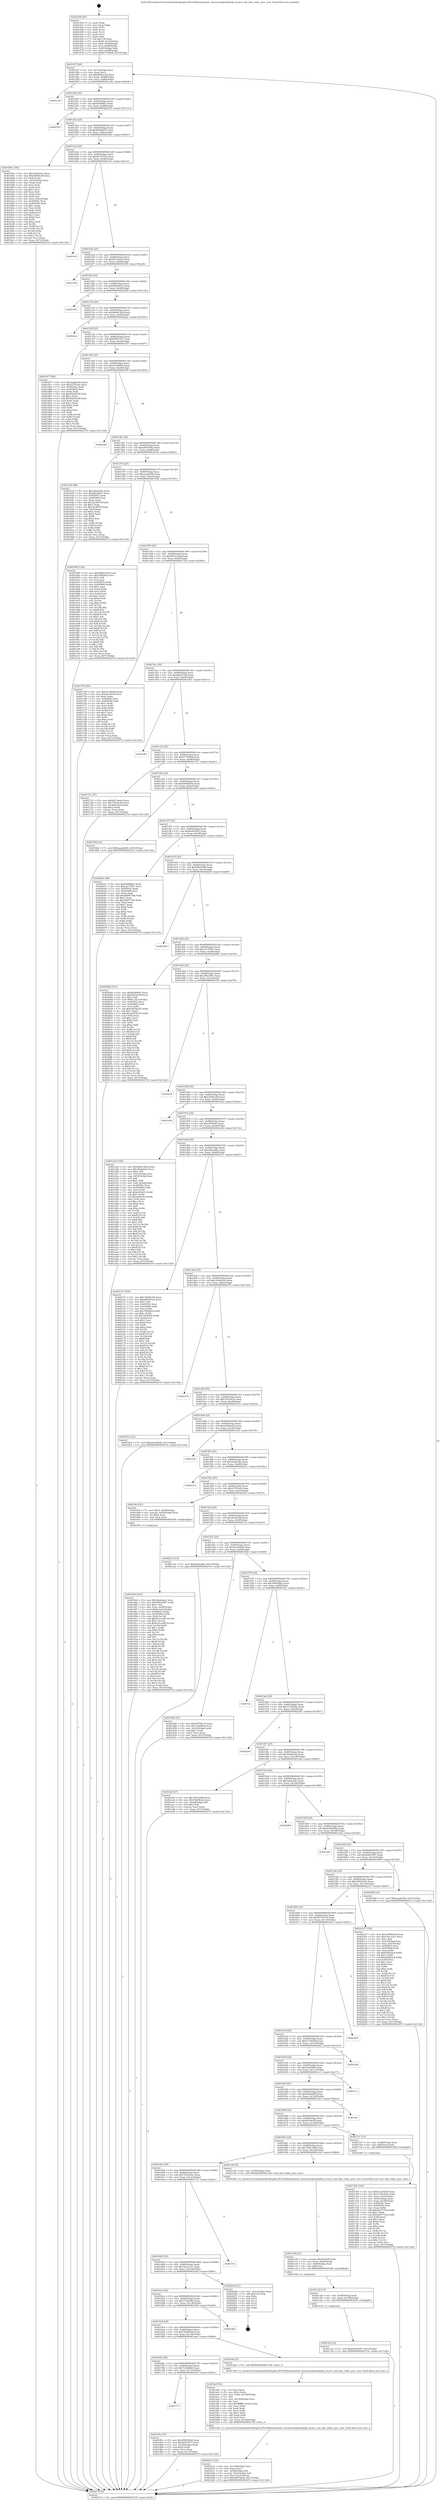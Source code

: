 digraph "0x401250" {
  label = "0x401250 (/mnt/c/Users/mathe/Desktop/tcc/POCII/binaries/extr_linuxsoundpcihdahda_local.h_snd_hda_codec_proc_new_Final-ollvm.out::main(0))"
  labelloc = "t"
  node[shape=record]

  Entry [label="",width=0.3,height=0.3,shape=circle,fillcolor=black,style=filled]
  "0x40127f" [label="{
     0x40127f [26]\l
     | [instrs]\l
     &nbsp;&nbsp;0x40127f \<+3\>: mov -0x7c(%rbp),%eax\l
     &nbsp;&nbsp;0x401282 \<+2\>: mov %eax,%ecx\l
     &nbsp;&nbsp;0x401284 \<+6\>: sub $0x8862ac24,%ecx\l
     &nbsp;&nbsp;0x40128a \<+3\>: mov %eax,-0x80(%rbp)\l
     &nbsp;&nbsp;0x40128d \<+6\>: mov %ecx,-0x84(%rbp)\l
     &nbsp;&nbsp;0x401293 \<+6\>: je 0000000000401c3b \<main+0x9eb\>\l
  }"]
  "0x401c3b" [label="{
     0x401c3b\l
  }", style=dashed]
  "0x401299" [label="{
     0x401299 [25]\l
     | [instrs]\l
     &nbsp;&nbsp;0x401299 \<+5\>: jmp 000000000040129e \<main+0x4e\>\l
     &nbsp;&nbsp;0x40129e \<+3\>: mov -0x80(%rbp),%eax\l
     &nbsp;&nbsp;0x4012a1 \<+5\>: sub $0x8c809fee,%eax\l
     &nbsp;&nbsp;0x4012a6 \<+6\>: mov %eax,-0x88(%rbp)\l
     &nbsp;&nbsp;0x4012ac \<+6\>: je 0000000000402363 \<main+0x1113\>\l
  }"]
  Exit [label="",width=0.3,height=0.3,shape=circle,fillcolor=black,style=filled,peripheries=2]
  "0x402363" [label="{
     0x402363\l
  }", style=dashed]
  "0x4012b2" [label="{
     0x4012b2 [25]\l
     | [instrs]\l
     &nbsp;&nbsp;0x4012b2 \<+5\>: jmp 00000000004012b7 \<main+0x67\>\l
     &nbsp;&nbsp;0x4012b7 \<+3\>: mov -0x80(%rbp),%eax\l
     &nbsp;&nbsp;0x4012ba \<+5\>: sub $0x8f2d2be7,%eax\l
     &nbsp;&nbsp;0x4012bf \<+6\>: mov %eax,-0x8c(%rbp)\l
     &nbsp;&nbsp;0x4012c5 \<+6\>: je 0000000000401b8c \<main+0x93c\>\l
  }"]
  "0x401c2f" [label="{
     0x401c2f [12]\l
     | [instrs]\l
     &nbsp;&nbsp;0x401c2f \<+7\>: movl $0xbe45ed55,-0x7c(%rbp)\l
     &nbsp;&nbsp;0x401c36 \<+5\>: jmp 000000000040237d \<main+0x112d\>\l
  }"]
  "0x401b8c" [label="{
     0x401b8c [104]\l
     | [instrs]\l
     &nbsp;&nbsp;0x401b8c \<+5\>: mov $0x3ab4cb4c,%eax\l
     &nbsp;&nbsp;0x401b91 \<+5\>: mov $0xbb9b5cb0,%ecx\l
     &nbsp;&nbsp;0x401b96 \<+2\>: xor %edx,%edx\l
     &nbsp;&nbsp;0x401b98 \<+3\>: mov -0x5c(%rbp),%esi\l
     &nbsp;&nbsp;0x401b9b \<+2\>: mov %edx,%edi\l
     &nbsp;&nbsp;0x401b9d \<+2\>: sub %esi,%edi\l
     &nbsp;&nbsp;0x401b9f \<+2\>: mov %edx,%esi\l
     &nbsp;&nbsp;0x401ba1 \<+3\>: sub $0x1,%esi\l
     &nbsp;&nbsp;0x401ba4 \<+2\>: add %esi,%edi\l
     &nbsp;&nbsp;0x401ba6 \<+2\>: mov %edx,%esi\l
     &nbsp;&nbsp;0x401ba8 \<+2\>: sub %edi,%esi\l
     &nbsp;&nbsp;0x401baa \<+3\>: mov %esi,-0x5c(%rbp)\l
     &nbsp;&nbsp;0x401bad \<+7\>: mov 0x40505c,%esi\l
     &nbsp;&nbsp;0x401bb4 \<+7\>: mov 0x405060,%edi\l
     &nbsp;&nbsp;0x401bbb \<+3\>: sub $0x1,%edx\l
     &nbsp;&nbsp;0x401bbe \<+3\>: mov %esi,%r8d\l
     &nbsp;&nbsp;0x401bc1 \<+3\>: add %edx,%r8d\l
     &nbsp;&nbsp;0x401bc4 \<+4\>: imul %r8d,%esi\l
     &nbsp;&nbsp;0x401bc8 \<+3\>: and $0x1,%esi\l
     &nbsp;&nbsp;0x401bcb \<+3\>: cmp $0x0,%esi\l
     &nbsp;&nbsp;0x401bce \<+4\>: sete %r9b\l
     &nbsp;&nbsp;0x401bd2 \<+3\>: cmp $0xa,%edi\l
     &nbsp;&nbsp;0x401bd5 \<+4\>: setl %r10b\l
     &nbsp;&nbsp;0x401bd9 \<+3\>: mov %r9b,%r11b\l
     &nbsp;&nbsp;0x401bdc \<+3\>: and %r10b,%r11b\l
     &nbsp;&nbsp;0x401bdf \<+3\>: xor %r10b,%r9b\l
     &nbsp;&nbsp;0x401be2 \<+3\>: or %r9b,%r11b\l
     &nbsp;&nbsp;0x401be5 \<+4\>: test $0x1,%r11b\l
     &nbsp;&nbsp;0x401be9 \<+3\>: cmovne %ecx,%eax\l
     &nbsp;&nbsp;0x401bec \<+3\>: mov %eax,-0x7c(%rbp)\l
     &nbsp;&nbsp;0x401bef \<+5\>: jmp 000000000040237d \<main+0x112d\>\l
  }"]
  "0x4012cb" [label="{
     0x4012cb [25]\l
     | [instrs]\l
     &nbsp;&nbsp;0x4012cb \<+5\>: jmp 00000000004012d0 \<main+0x80\>\l
     &nbsp;&nbsp;0x4012d0 \<+3\>: mov -0x80(%rbp),%eax\l
     &nbsp;&nbsp;0x4012d3 \<+5\>: sub $0x91197f1b,%eax\l
     &nbsp;&nbsp;0x4012d8 \<+6\>: mov %eax,-0x90(%rbp)\l
     &nbsp;&nbsp;0x4012de \<+6\>: je 0000000000401ef1 \<main+0xca1\>\l
  }"]
  "0x401c20" [label="{
     0x401c20 [15]\l
     | [instrs]\l
     &nbsp;&nbsp;0x401c20 \<+4\>: mov -0x58(%rbp),%rdi\l
     &nbsp;&nbsp;0x401c24 \<+6\>: mov %eax,-0x148(%rbp)\l
     &nbsp;&nbsp;0x401c2a \<+5\>: call 0000000000401030 \<free@plt\>\l
     | [calls]\l
     &nbsp;&nbsp;0x401030 \{1\} (unknown)\l
  }"]
  "0x401ef1" [label="{
     0x401ef1\l
  }", style=dashed]
  "0x4012e4" [label="{
     0x4012e4 [25]\l
     | [instrs]\l
     &nbsp;&nbsp;0x4012e4 \<+5\>: jmp 00000000004012e9 \<main+0x99\>\l
     &nbsp;&nbsp;0x4012e9 \<+3\>: mov -0x80(%rbp),%eax\l
     &nbsp;&nbsp;0x4012ec \<+5\>: sub $0x94119ce9,%eax\l
     &nbsp;&nbsp;0x4012f1 \<+6\>: mov %eax,-0x94(%rbp)\l
     &nbsp;&nbsp;0x4012f7 \<+6\>: je 0000000000401f38 \<main+0xce8\>\l
  }"]
  "0x401c09" [label="{
     0x401c09 [23]\l
     | [instrs]\l
     &nbsp;&nbsp;0x401c09 \<+10\>: movabs $0x4030d6,%rdi\l
     &nbsp;&nbsp;0x401c13 \<+3\>: mov %eax,-0x60(%rbp)\l
     &nbsp;&nbsp;0x401c16 \<+3\>: mov -0x60(%rbp),%esi\l
     &nbsp;&nbsp;0x401c19 \<+2\>: mov $0x0,%al\l
     &nbsp;&nbsp;0x401c1b \<+5\>: call 0000000000401040 \<printf@plt\>\l
     | [calls]\l
     &nbsp;&nbsp;0x401040 \{1\} (unknown)\l
  }"]
  "0x401f38" [label="{
     0x401f38\l
  }", style=dashed]
  "0x4012fd" [label="{
     0x4012fd [25]\l
     | [instrs]\l
     &nbsp;&nbsp;0x4012fd \<+5\>: jmp 0000000000401302 \<main+0xb2\>\l
     &nbsp;&nbsp;0x401302 \<+3\>: mov -0x80(%rbp),%eax\l
     &nbsp;&nbsp;0x401305 \<+5\>: sub $0x98b96410,%eax\l
     &nbsp;&nbsp;0x40130a \<+6\>: mov %eax,-0x98(%rbp)\l
     &nbsp;&nbsp;0x401310 \<+6\>: je 0000000000402352 \<main+0x1102\>\l
  }"]
  "0x401b13" [label="{
     0x401b13 [33]\l
     | [instrs]\l
     &nbsp;&nbsp;0x401b13 \<+6\>: mov -0x144(%rbp),%ecx\l
     &nbsp;&nbsp;0x401b19 \<+3\>: imul %eax,%ecx\l
     &nbsp;&nbsp;0x401b1c \<+4\>: mov -0x58(%rbp),%r8\l
     &nbsp;&nbsp;0x401b20 \<+4\>: movslq -0x5c(%rbp),%r9\l
     &nbsp;&nbsp;0x401b24 \<+4\>: mov %ecx,(%r8,%r9,4)\l
     &nbsp;&nbsp;0x401b28 \<+7\>: movl $0xa607a602,-0x7c(%rbp)\l
     &nbsp;&nbsp;0x401b2f \<+5\>: jmp 000000000040237d \<main+0x112d\>\l
  }"]
  "0x402352" [label="{
     0x402352\l
  }", style=dashed]
  "0x401316" [label="{
     0x401316 [25]\l
     | [instrs]\l
     &nbsp;&nbsp;0x401316 \<+5\>: jmp 000000000040131b \<main+0xcb\>\l
     &nbsp;&nbsp;0x40131b \<+3\>: mov -0x80(%rbp),%eax\l
     &nbsp;&nbsp;0x40131e \<+5\>: sub $0x9bd0140d,%eax\l
     &nbsp;&nbsp;0x401323 \<+6\>: mov %eax,-0x9c(%rbp)\l
     &nbsp;&nbsp;0x401329 \<+6\>: je 00000000004022ac \<main+0x105c\>\l
  }"]
  "0x401adf" [label="{
     0x401adf [52]\l
     | [instrs]\l
     &nbsp;&nbsp;0x401adf \<+2\>: xor %ecx,%ecx\l
     &nbsp;&nbsp;0x401ae1 \<+5\>: mov $0x2,%edx\l
     &nbsp;&nbsp;0x401ae6 \<+6\>: mov %edx,-0x140(%rbp)\l
     &nbsp;&nbsp;0x401aec \<+1\>: cltd\l
     &nbsp;&nbsp;0x401aed \<+6\>: mov -0x140(%rbp),%esi\l
     &nbsp;&nbsp;0x401af3 \<+2\>: idiv %esi\l
     &nbsp;&nbsp;0x401af5 \<+6\>: imul $0xfffffffe,%edx,%edx\l
     &nbsp;&nbsp;0x401afb \<+2\>: mov %ecx,%edi\l
     &nbsp;&nbsp;0x401afd \<+2\>: sub %edx,%edi\l
     &nbsp;&nbsp;0x401aff \<+2\>: mov %ecx,%edx\l
     &nbsp;&nbsp;0x401b01 \<+3\>: sub $0x1,%edx\l
     &nbsp;&nbsp;0x401b04 \<+2\>: add %edx,%edi\l
     &nbsp;&nbsp;0x401b06 \<+2\>: sub %edi,%ecx\l
     &nbsp;&nbsp;0x401b08 \<+6\>: mov %ecx,-0x144(%rbp)\l
     &nbsp;&nbsp;0x401b0e \<+5\>: call 0000000000401160 \<next_i\>\l
     | [calls]\l
     &nbsp;&nbsp;0x401160 \{1\} (/mnt/c/Users/mathe/Desktop/tcc/POCII/binaries/extr_linuxsoundpcihdahda_local.h_snd_hda_codec_proc_new_Final-ollvm.out::next_i)\l
  }"]
  "0x4022ac" [label="{
     0x4022ac\l
  }", style=dashed]
  "0x40132f" [label="{
     0x40132f [25]\l
     | [instrs]\l
     &nbsp;&nbsp;0x40132f \<+5\>: jmp 0000000000401334 \<main+0xe4\>\l
     &nbsp;&nbsp;0x401334 \<+3\>: mov -0x80(%rbp),%eax\l
     &nbsp;&nbsp;0x401337 \<+5\>: sub $0x9f527517,%eax\l
     &nbsp;&nbsp;0x40133c \<+6\>: mov %eax,-0xa0(%rbp)\l
     &nbsp;&nbsp;0x401342 \<+6\>: je 0000000000401877 \<main+0x627\>\l
  }"]
  "0x4018e6" [label="{
     0x4018e6 [163]\l
     | [instrs]\l
     &nbsp;&nbsp;0x4018e6 \<+5\>: mov $0x22a6eabc,%ecx\l
     &nbsp;&nbsp;0x4018eb \<+5\>: mov $0x44b0c987,%edx\l
     &nbsp;&nbsp;0x4018f0 \<+3\>: mov $0x1,%sil\l
     &nbsp;&nbsp;0x4018f3 \<+4\>: mov %rax,-0x58(%rbp)\l
     &nbsp;&nbsp;0x4018f7 \<+7\>: movl $0x0,-0x5c(%rbp)\l
     &nbsp;&nbsp;0x4018fe \<+8\>: mov 0x40505c,%r8d\l
     &nbsp;&nbsp;0x401906 \<+8\>: mov 0x405060,%r9d\l
     &nbsp;&nbsp;0x40190e \<+3\>: mov %r8d,%r10d\l
     &nbsp;&nbsp;0x401911 \<+7\>: add $0xbc21ce89,%r10d\l
     &nbsp;&nbsp;0x401918 \<+4\>: sub $0x1,%r10d\l
     &nbsp;&nbsp;0x40191c \<+7\>: sub $0xbc21ce89,%r10d\l
     &nbsp;&nbsp;0x401923 \<+4\>: imul %r10d,%r8d\l
     &nbsp;&nbsp;0x401927 \<+4\>: and $0x1,%r8d\l
     &nbsp;&nbsp;0x40192b \<+4\>: cmp $0x0,%r8d\l
     &nbsp;&nbsp;0x40192f \<+4\>: sete %r11b\l
     &nbsp;&nbsp;0x401933 \<+4\>: cmp $0xa,%r9d\l
     &nbsp;&nbsp;0x401937 \<+3\>: setl %bl\l
     &nbsp;&nbsp;0x40193a \<+3\>: mov %r11b,%r14b\l
     &nbsp;&nbsp;0x40193d \<+4\>: xor $0xff,%r14b\l
     &nbsp;&nbsp;0x401941 \<+3\>: mov %bl,%r15b\l
     &nbsp;&nbsp;0x401944 \<+4\>: xor $0xff,%r15b\l
     &nbsp;&nbsp;0x401948 \<+4\>: xor $0x0,%sil\l
     &nbsp;&nbsp;0x40194c \<+3\>: mov %r14b,%r12b\l
     &nbsp;&nbsp;0x40194f \<+4\>: and $0x0,%r12b\l
     &nbsp;&nbsp;0x401953 \<+3\>: and %sil,%r11b\l
     &nbsp;&nbsp;0x401956 \<+3\>: mov %r15b,%r13b\l
     &nbsp;&nbsp;0x401959 \<+4\>: and $0x0,%r13b\l
     &nbsp;&nbsp;0x40195d \<+3\>: and %sil,%bl\l
     &nbsp;&nbsp;0x401960 \<+3\>: or %r11b,%r12b\l
     &nbsp;&nbsp;0x401963 \<+3\>: or %bl,%r13b\l
     &nbsp;&nbsp;0x401966 \<+3\>: xor %r13b,%r12b\l
     &nbsp;&nbsp;0x401969 \<+3\>: or %r15b,%r14b\l
     &nbsp;&nbsp;0x40196c \<+4\>: xor $0xff,%r14b\l
     &nbsp;&nbsp;0x401970 \<+4\>: or $0x0,%sil\l
     &nbsp;&nbsp;0x401974 \<+3\>: and %sil,%r14b\l
     &nbsp;&nbsp;0x401977 \<+3\>: or %r14b,%r12b\l
     &nbsp;&nbsp;0x40197a \<+4\>: test $0x1,%r12b\l
     &nbsp;&nbsp;0x40197e \<+3\>: cmovne %edx,%ecx\l
     &nbsp;&nbsp;0x401981 \<+3\>: mov %ecx,-0x7c(%rbp)\l
     &nbsp;&nbsp;0x401984 \<+5\>: jmp 000000000040237d \<main+0x112d\>\l
  }"]
  "0x401877" [label="{
     0x401877 [88]\l
     | [instrs]\l
     &nbsp;&nbsp;0x401877 \<+5\>: mov $0x22a6eabc,%eax\l
     &nbsp;&nbsp;0x40187c \<+5\>: mov $0x237f3acb,%ecx\l
     &nbsp;&nbsp;0x401881 \<+7\>: mov 0x40505c,%edx\l
     &nbsp;&nbsp;0x401888 \<+7\>: mov 0x405060,%esi\l
     &nbsp;&nbsp;0x40188f \<+2\>: mov %edx,%edi\l
     &nbsp;&nbsp;0x401891 \<+6\>: sub $0x4929239f,%edi\l
     &nbsp;&nbsp;0x401897 \<+3\>: sub $0x1,%edi\l
     &nbsp;&nbsp;0x40189a \<+6\>: add $0x4929239f,%edi\l
     &nbsp;&nbsp;0x4018a0 \<+3\>: imul %edi,%edx\l
     &nbsp;&nbsp;0x4018a3 \<+3\>: and $0x1,%edx\l
     &nbsp;&nbsp;0x4018a6 \<+3\>: cmp $0x0,%edx\l
     &nbsp;&nbsp;0x4018a9 \<+4\>: sete %r8b\l
     &nbsp;&nbsp;0x4018ad \<+3\>: cmp $0xa,%esi\l
     &nbsp;&nbsp;0x4018b0 \<+4\>: setl %r9b\l
     &nbsp;&nbsp;0x4018b4 \<+3\>: mov %r8b,%r10b\l
     &nbsp;&nbsp;0x4018b7 \<+3\>: and %r9b,%r10b\l
     &nbsp;&nbsp;0x4018ba \<+3\>: xor %r9b,%r8b\l
     &nbsp;&nbsp;0x4018bd \<+3\>: or %r8b,%r10b\l
     &nbsp;&nbsp;0x4018c0 \<+4\>: test $0x1,%r10b\l
     &nbsp;&nbsp;0x4018c4 \<+3\>: cmovne %ecx,%eax\l
     &nbsp;&nbsp;0x4018c7 \<+3\>: mov %eax,-0x7c(%rbp)\l
     &nbsp;&nbsp;0x4018ca \<+5\>: jmp 000000000040237d \<main+0x112d\>\l
  }"]
  "0x401348" [label="{
     0x401348 [25]\l
     | [instrs]\l
     &nbsp;&nbsp;0x401348 \<+5\>: jmp 000000000040134d \<main+0xfd\>\l
     &nbsp;&nbsp;0x40134d \<+3\>: mov -0x80(%rbp),%eax\l
     &nbsp;&nbsp;0x401350 \<+5\>: sub $0xa1938d44,%eax\l
     &nbsp;&nbsp;0x401355 \<+6\>: mov %eax,-0xa4(%rbp)\l
     &nbsp;&nbsp;0x40135b \<+6\>: je 0000000000402305 \<main+0x10b5\>\l
  }"]
  "0x401717" [label="{
     0x401717\l
  }", style=dashed]
  "0x402305" [label="{
     0x402305\l
  }", style=dashed]
  "0x401361" [label="{
     0x401361 [25]\l
     | [instrs]\l
     &nbsp;&nbsp;0x401361 \<+5\>: jmp 0000000000401366 \<main+0x116\>\l
     &nbsp;&nbsp;0x401366 \<+3\>: mov -0x80(%rbp),%eax\l
     &nbsp;&nbsp;0x401369 \<+5\>: sub $0xa607a602,%eax\l
     &nbsp;&nbsp;0x40136e \<+6\>: mov %eax,-0xa8(%rbp)\l
     &nbsp;&nbsp;0x401374 \<+6\>: je 0000000000401b34 \<main+0x8e4\>\l
  }"]
  "0x40185c" [label="{
     0x40185c [27]\l
     | [instrs]\l
     &nbsp;&nbsp;0x40185c \<+5\>: mov $0x309938b2,%eax\l
     &nbsp;&nbsp;0x401861 \<+5\>: mov $0x9f527517,%ecx\l
     &nbsp;&nbsp;0x401866 \<+3\>: mov -0x34(%rbp),%edx\l
     &nbsp;&nbsp;0x401869 \<+3\>: cmp $0x0,%edx\l
     &nbsp;&nbsp;0x40186c \<+3\>: cmove %ecx,%eax\l
     &nbsp;&nbsp;0x40186f \<+3\>: mov %eax,-0x7c(%rbp)\l
     &nbsp;&nbsp;0x401872 \<+5\>: jmp 000000000040237d \<main+0x112d\>\l
  }"]
  "0x401b34" [label="{
     0x401b34 [88]\l
     | [instrs]\l
     &nbsp;&nbsp;0x401b34 \<+5\>: mov $0x3ab4cb4c,%eax\l
     &nbsp;&nbsp;0x401b39 \<+5\>: mov $0x8f2d2be7,%ecx\l
     &nbsp;&nbsp;0x401b3e \<+7\>: mov 0x40505c,%edx\l
     &nbsp;&nbsp;0x401b45 \<+7\>: mov 0x405060,%esi\l
     &nbsp;&nbsp;0x401b4c \<+2\>: mov %edx,%edi\l
     &nbsp;&nbsp;0x401b4e \<+6\>: add $0x22c4875f,%edi\l
     &nbsp;&nbsp;0x401b54 \<+3\>: sub $0x1,%edi\l
     &nbsp;&nbsp;0x401b57 \<+6\>: sub $0x22c4875f,%edi\l
     &nbsp;&nbsp;0x401b5d \<+3\>: imul %edi,%edx\l
     &nbsp;&nbsp;0x401b60 \<+3\>: and $0x1,%edx\l
     &nbsp;&nbsp;0x401b63 \<+3\>: cmp $0x0,%edx\l
     &nbsp;&nbsp;0x401b66 \<+4\>: sete %r8b\l
     &nbsp;&nbsp;0x401b6a \<+3\>: cmp $0xa,%esi\l
     &nbsp;&nbsp;0x401b6d \<+4\>: setl %r9b\l
     &nbsp;&nbsp;0x401b71 \<+3\>: mov %r8b,%r10b\l
     &nbsp;&nbsp;0x401b74 \<+3\>: and %r9b,%r10b\l
     &nbsp;&nbsp;0x401b77 \<+3\>: xor %r9b,%r8b\l
     &nbsp;&nbsp;0x401b7a \<+3\>: or %r8b,%r10b\l
     &nbsp;&nbsp;0x401b7d \<+4\>: test $0x1,%r10b\l
     &nbsp;&nbsp;0x401b81 \<+3\>: cmovne %ecx,%eax\l
     &nbsp;&nbsp;0x401b84 \<+3\>: mov %eax,-0x7c(%rbp)\l
     &nbsp;&nbsp;0x401b87 \<+5\>: jmp 000000000040237d \<main+0x112d\>\l
  }"]
  "0x40137a" [label="{
     0x40137a [25]\l
     | [instrs]\l
     &nbsp;&nbsp;0x40137a \<+5\>: jmp 000000000040137f \<main+0x12f\>\l
     &nbsp;&nbsp;0x40137f \<+3\>: mov -0x80(%rbp),%eax\l
     &nbsp;&nbsp;0x401382 \<+5\>: sub $0xaaaa020b,%eax\l
     &nbsp;&nbsp;0x401387 \<+6\>: mov %eax,-0xac(%rbp)\l
     &nbsp;&nbsp;0x40138d \<+6\>: je 0000000000401995 \<main+0x745\>\l
  }"]
  "0x4016fe" [label="{
     0x4016fe [25]\l
     | [instrs]\l
     &nbsp;&nbsp;0x4016fe \<+5\>: jmp 0000000000401703 \<main+0x4b3\>\l
     &nbsp;&nbsp;0x401703 \<+3\>: mov -0x80(%rbp),%eax\l
     &nbsp;&nbsp;0x401706 \<+5\>: sub $0x7c66fdbd,%eax\l
     &nbsp;&nbsp;0x40170b \<+6\>: mov %eax,-0x13c(%rbp)\l
     &nbsp;&nbsp;0x401711 \<+6\>: je 000000000040185c \<main+0x60c\>\l
  }"]
  "0x401995" [label="{
     0x401995 [134]\l
     | [instrs]\l
     &nbsp;&nbsp;0x401995 \<+5\>: mov $0x9bd0140d,%eax\l
     &nbsp;&nbsp;0x40199a \<+5\>: mov $0xcf0f392e,%ecx\l
     &nbsp;&nbsp;0x40199f \<+2\>: mov $0x1,%dl\l
     &nbsp;&nbsp;0x4019a1 \<+2\>: xor %esi,%esi\l
     &nbsp;&nbsp;0x4019a3 \<+7\>: mov 0x40505c,%edi\l
     &nbsp;&nbsp;0x4019aa \<+8\>: mov 0x405060,%r8d\l
     &nbsp;&nbsp;0x4019b2 \<+3\>: sub $0x1,%esi\l
     &nbsp;&nbsp;0x4019b5 \<+3\>: mov %edi,%r9d\l
     &nbsp;&nbsp;0x4019b8 \<+3\>: add %esi,%r9d\l
     &nbsp;&nbsp;0x4019bb \<+4\>: imul %r9d,%edi\l
     &nbsp;&nbsp;0x4019bf \<+3\>: and $0x1,%edi\l
     &nbsp;&nbsp;0x4019c2 \<+3\>: cmp $0x0,%edi\l
     &nbsp;&nbsp;0x4019c5 \<+4\>: sete %r10b\l
     &nbsp;&nbsp;0x4019c9 \<+4\>: cmp $0xa,%r8d\l
     &nbsp;&nbsp;0x4019cd \<+4\>: setl %r11b\l
     &nbsp;&nbsp;0x4019d1 \<+3\>: mov %r10b,%bl\l
     &nbsp;&nbsp;0x4019d4 \<+3\>: xor $0xff,%bl\l
     &nbsp;&nbsp;0x4019d7 \<+3\>: mov %r11b,%r14b\l
     &nbsp;&nbsp;0x4019da \<+4\>: xor $0xff,%r14b\l
     &nbsp;&nbsp;0x4019de \<+3\>: xor $0x1,%dl\l
     &nbsp;&nbsp;0x4019e1 \<+3\>: mov %bl,%r15b\l
     &nbsp;&nbsp;0x4019e4 \<+4\>: and $0xff,%r15b\l
     &nbsp;&nbsp;0x4019e8 \<+3\>: and %dl,%r10b\l
     &nbsp;&nbsp;0x4019eb \<+3\>: mov %r14b,%r12b\l
     &nbsp;&nbsp;0x4019ee \<+4\>: and $0xff,%r12b\l
     &nbsp;&nbsp;0x4019f2 \<+3\>: and %dl,%r11b\l
     &nbsp;&nbsp;0x4019f5 \<+3\>: or %r10b,%r15b\l
     &nbsp;&nbsp;0x4019f8 \<+3\>: or %r11b,%r12b\l
     &nbsp;&nbsp;0x4019fb \<+3\>: xor %r12b,%r15b\l
     &nbsp;&nbsp;0x4019fe \<+3\>: or %r14b,%bl\l
     &nbsp;&nbsp;0x401a01 \<+3\>: xor $0xff,%bl\l
     &nbsp;&nbsp;0x401a04 \<+3\>: or $0x1,%dl\l
     &nbsp;&nbsp;0x401a07 \<+2\>: and %dl,%bl\l
     &nbsp;&nbsp;0x401a09 \<+3\>: or %bl,%r15b\l
     &nbsp;&nbsp;0x401a0c \<+4\>: test $0x1,%r15b\l
     &nbsp;&nbsp;0x401a10 \<+3\>: cmovne %ecx,%eax\l
     &nbsp;&nbsp;0x401a13 \<+3\>: mov %eax,-0x7c(%rbp)\l
     &nbsp;&nbsp;0x401a16 \<+5\>: jmp 000000000040237d \<main+0x112d\>\l
  }"]
  "0x401393" [label="{
     0x401393 [25]\l
     | [instrs]\l
     &nbsp;&nbsp;0x401393 \<+5\>: jmp 0000000000401398 \<main+0x148\>\l
     &nbsp;&nbsp;0x401398 \<+3\>: mov -0x80(%rbp),%eax\l
     &nbsp;&nbsp;0x40139b \<+5\>: sub $0xb431aaed,%eax\l
     &nbsp;&nbsp;0x4013a0 \<+6\>: mov %eax,-0xb0(%rbp)\l
     &nbsp;&nbsp;0x4013a6 \<+6\>: je 0000000000401754 \<main+0x504\>\l
  }"]
  "0x401ada" [label="{
     0x401ada [5]\l
     | [instrs]\l
     &nbsp;&nbsp;0x401ada \<+5\>: call 0000000000401160 \<next_i\>\l
     | [calls]\l
     &nbsp;&nbsp;0x401160 \{1\} (/mnt/c/Users/mathe/Desktop/tcc/POCII/binaries/extr_linuxsoundpcihdahda_local.h_snd_hda_codec_proc_new_Final-ollvm.out::next_i)\l
  }"]
  "0x401754" [label="{
     0x401754 [83]\l
     | [instrs]\l
     &nbsp;&nbsp;0x401754 \<+5\>: mov $0x5c1d9258,%eax\l
     &nbsp;&nbsp;0x401759 \<+5\>: mov $0x6fc36cf9,%ecx\l
     &nbsp;&nbsp;0x40175e \<+2\>: xor %edx,%edx\l
     &nbsp;&nbsp;0x401760 \<+7\>: mov 0x40505c,%esi\l
     &nbsp;&nbsp;0x401767 \<+7\>: mov 0x405060,%edi\l
     &nbsp;&nbsp;0x40176e \<+3\>: sub $0x1,%edx\l
     &nbsp;&nbsp;0x401771 \<+3\>: mov %esi,%r8d\l
     &nbsp;&nbsp;0x401774 \<+3\>: add %edx,%r8d\l
     &nbsp;&nbsp;0x401777 \<+4\>: imul %r8d,%esi\l
     &nbsp;&nbsp;0x40177b \<+3\>: and $0x1,%esi\l
     &nbsp;&nbsp;0x40177e \<+3\>: cmp $0x0,%esi\l
     &nbsp;&nbsp;0x401781 \<+4\>: sete %r9b\l
     &nbsp;&nbsp;0x401785 \<+3\>: cmp $0xa,%edi\l
     &nbsp;&nbsp;0x401788 \<+4\>: setl %r10b\l
     &nbsp;&nbsp;0x40178c \<+3\>: mov %r9b,%r11b\l
     &nbsp;&nbsp;0x40178f \<+3\>: and %r10b,%r11b\l
     &nbsp;&nbsp;0x401792 \<+3\>: xor %r10b,%r9b\l
     &nbsp;&nbsp;0x401795 \<+3\>: or %r9b,%r11b\l
     &nbsp;&nbsp;0x401798 \<+4\>: test $0x1,%r11b\l
     &nbsp;&nbsp;0x40179c \<+3\>: cmovne %ecx,%eax\l
     &nbsp;&nbsp;0x40179f \<+3\>: mov %eax,-0x7c(%rbp)\l
     &nbsp;&nbsp;0x4017a2 \<+5\>: jmp 000000000040237d \<main+0x112d\>\l
  }"]
  "0x4013ac" [label="{
     0x4013ac [25]\l
     | [instrs]\l
     &nbsp;&nbsp;0x4013ac \<+5\>: jmp 00000000004013b1 \<main+0x161\>\l
     &nbsp;&nbsp;0x4013b1 \<+3\>: mov -0x80(%rbp),%eax\l
     &nbsp;&nbsp;0x4013b4 \<+5\>: sub $0xb6d37af8,%eax\l
     &nbsp;&nbsp;0x4013b9 \<+6\>: mov %eax,-0xb4(%rbp)\l
     &nbsp;&nbsp;0x4013bf \<+6\>: je 0000000000401d61 \<main+0xb11\>\l
  }"]
  "0x4016e5" [label="{
     0x4016e5 [25]\l
     | [instrs]\l
     &nbsp;&nbsp;0x4016e5 \<+5\>: jmp 00000000004016ea \<main+0x49a\>\l
     &nbsp;&nbsp;0x4016ea \<+3\>: mov -0x80(%rbp),%eax\l
     &nbsp;&nbsp;0x4016ed \<+5\>: sub $0x78e98bc6,%eax\l
     &nbsp;&nbsp;0x4016f2 \<+6\>: mov %eax,-0x138(%rbp)\l
     &nbsp;&nbsp;0x4016f8 \<+6\>: je 0000000000401ada \<main+0x88a\>\l
  }"]
  "0x401d61" [label="{
     0x401d61\l
  }", style=dashed]
  "0x4013c5" [label="{
     0x4013c5 [25]\l
     | [instrs]\l
     &nbsp;&nbsp;0x4013c5 \<+5\>: jmp 00000000004013ca \<main+0x17a\>\l
     &nbsp;&nbsp;0x4013ca \<+3\>: mov -0x80(%rbp),%eax\l
     &nbsp;&nbsp;0x4013cd \<+5\>: sub $0xb77564df,%eax\l
     &nbsp;&nbsp;0x4013d2 \<+6\>: mov %eax,-0xb8(%rbp)\l
     &nbsp;&nbsp;0x4013d8 \<+6\>: je 0000000000401721 \<main+0x4d1\>\l
  }"]
  "0x401d46" [label="{
     0x401d46\l
  }", style=dashed]
  "0x401721" [label="{
     0x401721 [27]\l
     | [instrs]\l
     &nbsp;&nbsp;0x401721 \<+5\>: mov $0xb431aaed,%eax\l
     &nbsp;&nbsp;0x401726 \<+5\>: mov $0x75b32c9e,%ecx\l
     &nbsp;&nbsp;0x40172b \<+3\>: mov -0x38(%rbp),%edx\l
     &nbsp;&nbsp;0x40172e \<+3\>: cmp $0x2,%edx\l
     &nbsp;&nbsp;0x401731 \<+3\>: cmovne %ecx,%eax\l
     &nbsp;&nbsp;0x401734 \<+3\>: mov %eax,-0x7c(%rbp)\l
     &nbsp;&nbsp;0x401737 \<+5\>: jmp 000000000040237d \<main+0x112d\>\l
  }"]
  "0x4013de" [label="{
     0x4013de [25]\l
     | [instrs]\l
     &nbsp;&nbsp;0x4013de \<+5\>: jmp 00000000004013e3 \<main+0x193\>\l
     &nbsp;&nbsp;0x4013e3 \<+3\>: mov -0x80(%rbp),%eax\l
     &nbsp;&nbsp;0x4013e6 \<+5\>: sub $0xbb9b5cb0,%eax\l
     &nbsp;&nbsp;0x4013eb \<+6\>: mov %eax,-0xbc(%rbp)\l
     &nbsp;&nbsp;0x4013f1 \<+6\>: je 0000000000401bf4 \<main+0x9a4\>\l
  }"]
  "0x40237d" [label="{
     0x40237d [5]\l
     | [instrs]\l
     &nbsp;&nbsp;0x40237d \<+5\>: jmp 000000000040127f \<main+0x2f\>\l
  }"]
  "0x401250" [label="{
     0x401250 [47]\l
     | [instrs]\l
     &nbsp;&nbsp;0x401250 \<+1\>: push %rbp\l
     &nbsp;&nbsp;0x401251 \<+3\>: mov %rsp,%rbp\l
     &nbsp;&nbsp;0x401254 \<+2\>: push %r15\l
     &nbsp;&nbsp;0x401256 \<+2\>: push %r14\l
     &nbsp;&nbsp;0x401258 \<+2\>: push %r13\l
     &nbsp;&nbsp;0x40125a \<+2\>: push %r12\l
     &nbsp;&nbsp;0x40125c \<+1\>: push %rbx\l
     &nbsp;&nbsp;0x40125d \<+7\>: sub $0x138,%rsp\l
     &nbsp;&nbsp;0x401264 \<+7\>: movl $0x0,-0x3c(%rbp)\l
     &nbsp;&nbsp;0x40126b \<+3\>: mov %edi,-0x40(%rbp)\l
     &nbsp;&nbsp;0x40126e \<+4\>: mov %rsi,-0x48(%rbp)\l
     &nbsp;&nbsp;0x401272 \<+3\>: mov -0x40(%rbp),%edi\l
     &nbsp;&nbsp;0x401275 \<+3\>: mov %edi,-0x38(%rbp)\l
     &nbsp;&nbsp;0x401278 \<+7\>: movl $0xb77564df,-0x7c(%rbp)\l
  }"]
  "0x4016cc" [label="{
     0x4016cc [25]\l
     | [instrs]\l
     &nbsp;&nbsp;0x4016cc \<+5\>: jmp 00000000004016d1 \<main+0x481\>\l
     &nbsp;&nbsp;0x4016d1 \<+3\>: mov -0x80(%rbp),%eax\l
     &nbsp;&nbsp;0x4016d4 \<+5\>: sub $0x77c2b34e,%eax\l
     &nbsp;&nbsp;0x4016d9 \<+6\>: mov %eax,-0x134(%rbp)\l
     &nbsp;&nbsp;0x4016df \<+6\>: je 0000000000401d46 \<main+0xaf6\>\l
  }"]
  "0x401bf4" [label="{
     0x401bf4 [12]\l
     | [instrs]\l
     &nbsp;&nbsp;0x401bf4 \<+7\>: movl $0xaaaa020b,-0x7c(%rbp)\l
     &nbsp;&nbsp;0x401bfb \<+5\>: jmp 000000000040237d \<main+0x112d\>\l
  }"]
  "0x4013f7" [label="{
     0x4013f7 [25]\l
     | [instrs]\l
     &nbsp;&nbsp;0x4013f7 \<+5\>: jmp 00000000004013fc \<main+0x1ac\>\l
     &nbsp;&nbsp;0x4013fc \<+3\>: mov -0x80(%rbp),%eax\l
     &nbsp;&nbsp;0x4013ff \<+5\>: sub $0xbe45ed55,%eax\l
     &nbsp;&nbsp;0x401404 \<+6\>: mov %eax,-0xc0(%rbp)\l
     &nbsp;&nbsp;0x40140a \<+6\>: je 000000000040202c \<main+0xddc\>\l
  }"]
  "0x40224d" [label="{
     0x40224d [21]\l
     | [instrs]\l
     &nbsp;&nbsp;0x40224d \<+3\>: mov -0x2c(%rbp),%eax\l
     &nbsp;&nbsp;0x402250 \<+7\>: add $0x138,%rsp\l
     &nbsp;&nbsp;0x402257 \<+1\>: pop %rbx\l
     &nbsp;&nbsp;0x402258 \<+2\>: pop %r12\l
     &nbsp;&nbsp;0x40225a \<+2\>: pop %r13\l
     &nbsp;&nbsp;0x40225c \<+2\>: pop %r14\l
     &nbsp;&nbsp;0x40225e \<+2\>: pop %r15\l
     &nbsp;&nbsp;0x402260 \<+1\>: pop %rbp\l
     &nbsp;&nbsp;0x402261 \<+1\>: ret\l
  }"]
  "0x40202c" [label="{
     0x40202c [88]\l
     | [instrs]\l
     &nbsp;&nbsp;0x40202c \<+5\>: mov $0x8c809fee,%eax\l
     &nbsp;&nbsp;0x402031 \<+5\>: mov $0xc217f941,%ecx\l
     &nbsp;&nbsp;0x402036 \<+7\>: mov 0x40505c,%edx\l
     &nbsp;&nbsp;0x40203d \<+7\>: mov 0x405060,%esi\l
     &nbsp;&nbsp;0x402044 \<+2\>: mov %edx,%edi\l
     &nbsp;&nbsp;0x402046 \<+6\>: add $0xd4897746,%edi\l
     &nbsp;&nbsp;0x40204c \<+3\>: sub $0x1,%edi\l
     &nbsp;&nbsp;0x40204f \<+6\>: sub $0xd4897746,%edi\l
     &nbsp;&nbsp;0x402055 \<+3\>: imul %edi,%edx\l
     &nbsp;&nbsp;0x402058 \<+3\>: and $0x1,%edx\l
     &nbsp;&nbsp;0x40205b \<+3\>: cmp $0x0,%edx\l
     &nbsp;&nbsp;0x40205e \<+4\>: sete %r8b\l
     &nbsp;&nbsp;0x402062 \<+3\>: cmp $0xa,%esi\l
     &nbsp;&nbsp;0x402065 \<+4\>: setl %r9b\l
     &nbsp;&nbsp;0x402069 \<+3\>: mov %r8b,%r10b\l
     &nbsp;&nbsp;0x40206c \<+3\>: and %r9b,%r10b\l
     &nbsp;&nbsp;0x40206f \<+3\>: xor %r9b,%r8b\l
     &nbsp;&nbsp;0x402072 \<+3\>: or %r8b,%r10b\l
     &nbsp;&nbsp;0x402075 \<+4\>: test $0x1,%r10b\l
     &nbsp;&nbsp;0x402079 \<+3\>: cmovne %ecx,%eax\l
     &nbsp;&nbsp;0x40207c \<+3\>: mov %eax,-0x7c(%rbp)\l
     &nbsp;&nbsp;0x40207f \<+5\>: jmp 000000000040237d \<main+0x112d\>\l
  }"]
  "0x401410" [label="{
     0x401410 [25]\l
     | [instrs]\l
     &nbsp;&nbsp;0x401410 \<+5\>: jmp 0000000000401415 \<main+0x1c5\>\l
     &nbsp;&nbsp;0x401415 \<+3\>: mov -0x80(%rbp),%eax\l
     &nbsp;&nbsp;0x401418 \<+5\>: sub $0xbf8245d6,%eax\l
     &nbsp;&nbsp;0x40141d \<+6\>: mov %eax,-0xc4(%rbp)\l
     &nbsp;&nbsp;0x401423 \<+6\>: je 0000000000402020 \<main+0xdd0\>\l
  }"]
  "0x4016b3" [label="{
     0x4016b3 [25]\l
     | [instrs]\l
     &nbsp;&nbsp;0x4016b3 \<+5\>: jmp 00000000004016b8 \<main+0x468\>\l
     &nbsp;&nbsp;0x4016b8 \<+3\>: mov -0x80(%rbp),%eax\l
     &nbsp;&nbsp;0x4016bb \<+5\>: sub $0x76cc1e31,%eax\l
     &nbsp;&nbsp;0x4016c0 \<+6\>: mov %eax,-0x130(%rbp)\l
     &nbsp;&nbsp;0x4016c6 \<+6\>: je 000000000040224d \<main+0xffd\>\l
  }"]
  "0x402020" [label="{
     0x402020\l
  }", style=dashed]
  "0x401429" [label="{
     0x401429 [25]\l
     | [instrs]\l
     &nbsp;&nbsp;0x401429 \<+5\>: jmp 000000000040142e \<main+0x1de\>\l
     &nbsp;&nbsp;0x40142e \<+3\>: mov -0x80(%rbp),%eax\l
     &nbsp;&nbsp;0x401431 \<+5\>: sub $0xc217f941,%eax\l
     &nbsp;&nbsp;0x401436 \<+6\>: mov %eax,-0xc8(%rbp)\l
     &nbsp;&nbsp;0x40143c \<+6\>: je 0000000000402084 \<main+0xe34\>\l
  }"]
  "0x40173c" [label="{
     0x40173c\l
  }", style=dashed]
  "0x402084" [label="{
     0x402084 [151]\l
     | [instrs]\l
     &nbsp;&nbsp;0x402084 \<+5\>: mov $0x8c809fee,%eax\l
     &nbsp;&nbsp;0x402089 \<+5\>: mov $0x2b525e4f,%ecx\l
     &nbsp;&nbsp;0x40208e \<+2\>: mov $0x1,%dl\l
     &nbsp;&nbsp;0x402090 \<+7\>: movl $0x0,-0x3c(%rbp)\l
     &nbsp;&nbsp;0x402097 \<+7\>: mov 0x40505c,%esi\l
     &nbsp;&nbsp;0x40209e \<+7\>: mov 0x405060,%edi\l
     &nbsp;&nbsp;0x4020a5 \<+3\>: mov %esi,%r8d\l
     &nbsp;&nbsp;0x4020a8 \<+7\>: sub $0xe5d7ba35,%r8d\l
     &nbsp;&nbsp;0x4020af \<+4\>: sub $0x1,%r8d\l
     &nbsp;&nbsp;0x4020b3 \<+7\>: add $0xe5d7ba35,%r8d\l
     &nbsp;&nbsp;0x4020ba \<+4\>: imul %r8d,%esi\l
     &nbsp;&nbsp;0x4020be \<+3\>: and $0x1,%esi\l
     &nbsp;&nbsp;0x4020c1 \<+3\>: cmp $0x0,%esi\l
     &nbsp;&nbsp;0x4020c4 \<+4\>: sete %r9b\l
     &nbsp;&nbsp;0x4020c8 \<+3\>: cmp $0xa,%edi\l
     &nbsp;&nbsp;0x4020cb \<+4\>: setl %r10b\l
     &nbsp;&nbsp;0x4020cf \<+3\>: mov %r9b,%r11b\l
     &nbsp;&nbsp;0x4020d2 \<+4\>: xor $0xff,%r11b\l
     &nbsp;&nbsp;0x4020d6 \<+3\>: mov %r10b,%bl\l
     &nbsp;&nbsp;0x4020d9 \<+3\>: xor $0xff,%bl\l
     &nbsp;&nbsp;0x4020dc \<+3\>: xor $0x0,%dl\l
     &nbsp;&nbsp;0x4020df \<+3\>: mov %r11b,%r14b\l
     &nbsp;&nbsp;0x4020e2 \<+4\>: and $0x0,%r14b\l
     &nbsp;&nbsp;0x4020e6 \<+3\>: and %dl,%r9b\l
     &nbsp;&nbsp;0x4020e9 \<+3\>: mov %bl,%r15b\l
     &nbsp;&nbsp;0x4020ec \<+4\>: and $0x0,%r15b\l
     &nbsp;&nbsp;0x4020f0 \<+3\>: and %dl,%r10b\l
     &nbsp;&nbsp;0x4020f3 \<+3\>: or %r9b,%r14b\l
     &nbsp;&nbsp;0x4020f6 \<+3\>: or %r10b,%r15b\l
     &nbsp;&nbsp;0x4020f9 \<+3\>: xor %r15b,%r14b\l
     &nbsp;&nbsp;0x4020fc \<+3\>: or %bl,%r11b\l
     &nbsp;&nbsp;0x4020ff \<+4\>: xor $0xff,%r11b\l
     &nbsp;&nbsp;0x402103 \<+3\>: or $0x0,%dl\l
     &nbsp;&nbsp;0x402106 \<+3\>: and %dl,%r11b\l
     &nbsp;&nbsp;0x402109 \<+3\>: or %r11b,%r14b\l
     &nbsp;&nbsp;0x40210c \<+4\>: test $0x1,%r14b\l
     &nbsp;&nbsp;0x402110 \<+3\>: cmovne %ecx,%eax\l
     &nbsp;&nbsp;0x402113 \<+3\>: mov %eax,-0x7c(%rbp)\l
     &nbsp;&nbsp;0x402116 \<+5\>: jmp 000000000040237d \<main+0x112d\>\l
  }"]
  "0x401442" [label="{
     0x401442 [25]\l
     | [instrs]\l
     &nbsp;&nbsp;0x401442 \<+5\>: jmp 0000000000401447 \<main+0x1f7\>\l
     &nbsp;&nbsp;0x401447 \<+3\>: mov -0x80(%rbp),%eax\l
     &nbsp;&nbsp;0x40144a \<+5\>: sub $0xc69ee961,%eax\l
     &nbsp;&nbsp;0x40144f \<+6\>: mov %eax,-0xcc(%rbp)\l
     &nbsp;&nbsp;0x401455 \<+6\>: je 0000000000401fc8 \<main+0xd78\>\l
  }"]
  "0x40169a" [label="{
     0x40169a [25]\l
     | [instrs]\l
     &nbsp;&nbsp;0x40169a \<+5\>: jmp 000000000040169f \<main+0x44f\>\l
     &nbsp;&nbsp;0x40169f \<+3\>: mov -0x80(%rbp),%eax\l
     &nbsp;&nbsp;0x4016a2 \<+5\>: sub $0x75b32c9e,%eax\l
     &nbsp;&nbsp;0x4016a7 \<+6\>: mov %eax,-0x12c(%rbp)\l
     &nbsp;&nbsp;0x4016ad \<+6\>: je 000000000040173c \<main+0x4ec\>\l
  }"]
  "0x401fc8" [label="{
     0x401fc8\l
  }", style=dashed]
  "0x40145b" [label="{
     0x40145b [25]\l
     | [instrs]\l
     &nbsp;&nbsp;0x40145b \<+5\>: jmp 0000000000401460 \<main+0x210\>\l
     &nbsp;&nbsp;0x401460 \<+3\>: mov -0x80(%rbp),%eax\l
     &nbsp;&nbsp;0x401463 \<+5\>: sub $0xcbe8ee39,%eax\l
     &nbsp;&nbsp;0x401468 \<+6\>: mov %eax,-0xd0(%rbp)\l
     &nbsp;&nbsp;0x40146e \<+6\>: je 0000000000401d3a \<main+0xaea\>\l
  }"]
  "0x401c00" [label="{
     0x401c00 [9]\l
     | [instrs]\l
     &nbsp;&nbsp;0x401c00 \<+4\>: mov -0x58(%rbp),%rdi\l
     &nbsp;&nbsp;0x401c04 \<+5\>: call 0000000000401240 \<snd_hda_codec_proc_new\>\l
     | [calls]\l
     &nbsp;&nbsp;0x401240 \{1\} (/mnt/c/Users/mathe/Desktop/tcc/POCII/binaries/extr_linuxsoundpcihdahda_local.h_snd_hda_codec_proc_new_Final-ollvm.out::snd_hda_codec_proc_new)\l
  }"]
  "0x401d3a" [label="{
     0x401d3a\l
  }", style=dashed]
  "0x401474" [label="{
     0x401474 [25]\l
     | [instrs]\l
     &nbsp;&nbsp;0x401474 \<+5\>: jmp 0000000000401479 \<main+0x229\>\l
     &nbsp;&nbsp;0x401479 \<+3\>: mov -0x80(%rbp),%eax\l
     &nbsp;&nbsp;0x40147c \<+5\>: sub $0xcf0f392e,%eax\l
     &nbsp;&nbsp;0x401481 \<+6\>: mov %eax,-0xd4(%rbp)\l
     &nbsp;&nbsp;0x401487 \<+6\>: je 0000000000401a1b \<main+0x7cb\>\l
  }"]
  "0x4017b4" [label="{
     0x4017b4 [102]\l
     | [instrs]\l
     &nbsp;&nbsp;0x4017b4 \<+5\>: mov $0x5c1d9258,%ecx\l
     &nbsp;&nbsp;0x4017b9 \<+5\>: mov $0x1552cb3a,%edx\l
     &nbsp;&nbsp;0x4017be \<+3\>: mov %eax,-0x4c(%rbp)\l
     &nbsp;&nbsp;0x4017c1 \<+3\>: mov -0x4c(%rbp),%eax\l
     &nbsp;&nbsp;0x4017c4 \<+3\>: mov %eax,-0x34(%rbp)\l
     &nbsp;&nbsp;0x4017c7 \<+7\>: mov 0x40505c,%eax\l
     &nbsp;&nbsp;0x4017ce \<+7\>: mov 0x405060,%esi\l
     &nbsp;&nbsp;0x4017d5 \<+3\>: mov %eax,%r8d\l
     &nbsp;&nbsp;0x4017d8 \<+7\>: add $0x9a67733d,%r8d\l
     &nbsp;&nbsp;0x4017df \<+4\>: sub $0x1,%r8d\l
     &nbsp;&nbsp;0x4017e3 \<+7\>: sub $0x9a67733d,%r8d\l
     &nbsp;&nbsp;0x4017ea \<+4\>: imul %r8d,%eax\l
     &nbsp;&nbsp;0x4017ee \<+3\>: and $0x1,%eax\l
     &nbsp;&nbsp;0x4017f1 \<+3\>: cmp $0x0,%eax\l
     &nbsp;&nbsp;0x4017f4 \<+4\>: sete %r9b\l
     &nbsp;&nbsp;0x4017f8 \<+3\>: cmp $0xa,%esi\l
     &nbsp;&nbsp;0x4017fb \<+4\>: setl %r10b\l
     &nbsp;&nbsp;0x4017ff \<+3\>: mov %r9b,%r11b\l
     &nbsp;&nbsp;0x401802 \<+3\>: and %r10b,%r11b\l
     &nbsp;&nbsp;0x401805 \<+3\>: xor %r10b,%r9b\l
     &nbsp;&nbsp;0x401808 \<+3\>: or %r9b,%r11b\l
     &nbsp;&nbsp;0x40180b \<+4\>: test $0x1,%r11b\l
     &nbsp;&nbsp;0x40180f \<+3\>: cmovne %edx,%ecx\l
     &nbsp;&nbsp;0x401812 \<+3\>: mov %ecx,-0x7c(%rbp)\l
     &nbsp;&nbsp;0x401815 \<+5\>: jmp 000000000040237d \<main+0x112d\>\l
  }"]
  "0x401a1b" [label="{
     0x401a1b [164]\l
     | [instrs]\l
     &nbsp;&nbsp;0x401a1b \<+5\>: mov $0x9bd0140d,%eax\l
     &nbsp;&nbsp;0x401a20 \<+5\>: mov $0x36a6d3e2,%ecx\l
     &nbsp;&nbsp;0x401a25 \<+2\>: mov $0x1,%dl\l
     &nbsp;&nbsp;0x401a27 \<+3\>: mov -0x5c(%rbp),%esi\l
     &nbsp;&nbsp;0x401a2a \<+3\>: cmp -0x50(%rbp),%esi\l
     &nbsp;&nbsp;0x401a2d \<+4\>: setl %dil\l
     &nbsp;&nbsp;0x401a31 \<+4\>: and $0x1,%dil\l
     &nbsp;&nbsp;0x401a35 \<+4\>: mov %dil,-0x2d(%rbp)\l
     &nbsp;&nbsp;0x401a39 \<+7\>: mov 0x40505c,%esi\l
     &nbsp;&nbsp;0x401a40 \<+8\>: mov 0x405060,%r8d\l
     &nbsp;&nbsp;0x401a48 \<+3\>: mov %esi,%r9d\l
     &nbsp;&nbsp;0x401a4b \<+7\>: add $0xe843ef1f,%r9d\l
     &nbsp;&nbsp;0x401a52 \<+4\>: sub $0x1,%r9d\l
     &nbsp;&nbsp;0x401a56 \<+7\>: sub $0xe843ef1f,%r9d\l
     &nbsp;&nbsp;0x401a5d \<+4\>: imul %r9d,%esi\l
     &nbsp;&nbsp;0x401a61 \<+3\>: and $0x1,%esi\l
     &nbsp;&nbsp;0x401a64 \<+3\>: cmp $0x0,%esi\l
     &nbsp;&nbsp;0x401a67 \<+4\>: sete %dil\l
     &nbsp;&nbsp;0x401a6b \<+4\>: cmp $0xa,%r8d\l
     &nbsp;&nbsp;0x401a6f \<+4\>: setl %r10b\l
     &nbsp;&nbsp;0x401a73 \<+3\>: mov %dil,%r11b\l
     &nbsp;&nbsp;0x401a76 \<+4\>: xor $0xff,%r11b\l
     &nbsp;&nbsp;0x401a7a \<+3\>: mov %r10b,%bl\l
     &nbsp;&nbsp;0x401a7d \<+3\>: xor $0xff,%bl\l
     &nbsp;&nbsp;0x401a80 \<+3\>: xor $0x1,%dl\l
     &nbsp;&nbsp;0x401a83 \<+3\>: mov %r11b,%r14b\l
     &nbsp;&nbsp;0x401a86 \<+4\>: and $0xff,%r14b\l
     &nbsp;&nbsp;0x401a8a \<+3\>: and %dl,%dil\l
     &nbsp;&nbsp;0x401a8d \<+3\>: mov %bl,%r15b\l
     &nbsp;&nbsp;0x401a90 \<+4\>: and $0xff,%r15b\l
     &nbsp;&nbsp;0x401a94 \<+3\>: and %dl,%r10b\l
     &nbsp;&nbsp;0x401a97 \<+3\>: or %dil,%r14b\l
     &nbsp;&nbsp;0x401a9a \<+3\>: or %r10b,%r15b\l
     &nbsp;&nbsp;0x401a9d \<+3\>: xor %r15b,%r14b\l
     &nbsp;&nbsp;0x401aa0 \<+3\>: or %bl,%r11b\l
     &nbsp;&nbsp;0x401aa3 \<+4\>: xor $0xff,%r11b\l
     &nbsp;&nbsp;0x401aa7 \<+3\>: or $0x1,%dl\l
     &nbsp;&nbsp;0x401aaa \<+3\>: and %dl,%r11b\l
     &nbsp;&nbsp;0x401aad \<+3\>: or %r11b,%r14b\l
     &nbsp;&nbsp;0x401ab0 \<+4\>: test $0x1,%r14b\l
     &nbsp;&nbsp;0x401ab4 \<+3\>: cmovne %ecx,%eax\l
     &nbsp;&nbsp;0x401ab7 \<+3\>: mov %eax,-0x7c(%rbp)\l
     &nbsp;&nbsp;0x401aba \<+5\>: jmp 000000000040237d \<main+0x112d\>\l
  }"]
  "0x40148d" [label="{
     0x40148d [25]\l
     | [instrs]\l
     &nbsp;&nbsp;0x40148d \<+5\>: jmp 0000000000401492 \<main+0x242\>\l
     &nbsp;&nbsp;0x401492 \<+3\>: mov -0x80(%rbp),%eax\l
     &nbsp;&nbsp;0x401495 \<+5\>: sub $0xe6baedbc,%eax\l
     &nbsp;&nbsp;0x40149a \<+6\>: mov %eax,-0xd8(%rbp)\l
     &nbsp;&nbsp;0x4014a0 \<+6\>: je 0000000000402127 \<main+0xed7\>\l
  }"]
  "0x401681" [label="{
     0x401681 [25]\l
     | [instrs]\l
     &nbsp;&nbsp;0x401681 \<+5\>: jmp 0000000000401686 \<main+0x436\>\l
     &nbsp;&nbsp;0x401686 \<+3\>: mov -0x80(%rbp),%eax\l
     &nbsp;&nbsp;0x401689 \<+5\>: sub $0x7281e698,%eax\l
     &nbsp;&nbsp;0x40168e \<+6\>: mov %eax,-0x128(%rbp)\l
     &nbsp;&nbsp;0x401694 \<+6\>: je 0000000000401c00 \<main+0x9b0\>\l
  }"]
  "0x402127" [label="{
     0x402127 [144]\l
     | [instrs]\l
     &nbsp;&nbsp;0x402127 \<+5\>: mov $0x109d4c44,%eax\l
     &nbsp;&nbsp;0x40212c \<+5\>: mov $0x480243a2,%ecx\l
     &nbsp;&nbsp;0x402131 \<+2\>: mov $0x1,%dl\l
     &nbsp;&nbsp;0x402133 \<+7\>: mov 0x40505c,%esi\l
     &nbsp;&nbsp;0x40213a \<+7\>: mov 0x405060,%edi\l
     &nbsp;&nbsp;0x402141 \<+3\>: mov %esi,%r8d\l
     &nbsp;&nbsp;0x402144 \<+7\>: add $0x7490dd2,%r8d\l
     &nbsp;&nbsp;0x40214b \<+4\>: sub $0x1,%r8d\l
     &nbsp;&nbsp;0x40214f \<+7\>: sub $0x7490dd2,%r8d\l
     &nbsp;&nbsp;0x402156 \<+4\>: imul %r8d,%esi\l
     &nbsp;&nbsp;0x40215a \<+3\>: and $0x1,%esi\l
     &nbsp;&nbsp;0x40215d \<+3\>: cmp $0x0,%esi\l
     &nbsp;&nbsp;0x402160 \<+4\>: sete %r9b\l
     &nbsp;&nbsp;0x402164 \<+3\>: cmp $0xa,%edi\l
     &nbsp;&nbsp;0x402167 \<+4\>: setl %r10b\l
     &nbsp;&nbsp;0x40216b \<+3\>: mov %r9b,%r11b\l
     &nbsp;&nbsp;0x40216e \<+4\>: xor $0xff,%r11b\l
     &nbsp;&nbsp;0x402172 \<+3\>: mov %r10b,%bl\l
     &nbsp;&nbsp;0x402175 \<+3\>: xor $0xff,%bl\l
     &nbsp;&nbsp;0x402178 \<+3\>: xor $0x1,%dl\l
     &nbsp;&nbsp;0x40217b \<+3\>: mov %r11b,%r14b\l
     &nbsp;&nbsp;0x40217e \<+4\>: and $0xff,%r14b\l
     &nbsp;&nbsp;0x402182 \<+3\>: and %dl,%r9b\l
     &nbsp;&nbsp;0x402185 \<+3\>: mov %bl,%r15b\l
     &nbsp;&nbsp;0x402188 \<+4\>: and $0xff,%r15b\l
     &nbsp;&nbsp;0x40218c \<+3\>: and %dl,%r10b\l
     &nbsp;&nbsp;0x40218f \<+3\>: or %r9b,%r14b\l
     &nbsp;&nbsp;0x402192 \<+3\>: or %r10b,%r15b\l
     &nbsp;&nbsp;0x402195 \<+3\>: xor %r15b,%r14b\l
     &nbsp;&nbsp;0x402198 \<+3\>: or %bl,%r11b\l
     &nbsp;&nbsp;0x40219b \<+4\>: xor $0xff,%r11b\l
     &nbsp;&nbsp;0x40219f \<+3\>: or $0x1,%dl\l
     &nbsp;&nbsp;0x4021a2 \<+3\>: and %dl,%r11b\l
     &nbsp;&nbsp;0x4021a5 \<+3\>: or %r11b,%r14b\l
     &nbsp;&nbsp;0x4021a8 \<+4\>: test $0x1,%r14b\l
     &nbsp;&nbsp;0x4021ac \<+3\>: cmovne %ecx,%eax\l
     &nbsp;&nbsp;0x4021af \<+3\>: mov %eax,-0x7c(%rbp)\l
     &nbsp;&nbsp;0x4021b2 \<+5\>: jmp 000000000040237d \<main+0x112d\>\l
  }"]
  "0x4014a6" [label="{
     0x4014a6 [25]\l
     | [instrs]\l
     &nbsp;&nbsp;0x4014a6 \<+5\>: jmp 00000000004014ab \<main+0x25b\>\l
     &nbsp;&nbsp;0x4014ab \<+3\>: mov -0x80(%rbp),%eax\l
     &nbsp;&nbsp;0x4014ae \<+5\>: sub $0x109d4c44,%eax\l
     &nbsp;&nbsp;0x4014b3 \<+6\>: mov %eax,-0xdc(%rbp)\l
     &nbsp;&nbsp;0x4014b9 \<+6\>: je 0000000000402376 \<main+0x1126\>\l
  }"]
  "0x4017a7" [label="{
     0x4017a7 [13]\l
     | [instrs]\l
     &nbsp;&nbsp;0x4017a7 \<+4\>: mov -0x48(%rbp),%rax\l
     &nbsp;&nbsp;0x4017ab \<+4\>: mov 0x8(%rax),%rdi\l
     &nbsp;&nbsp;0x4017af \<+5\>: call 0000000000401060 \<atoi@plt\>\l
     | [calls]\l
     &nbsp;&nbsp;0x401060 \{1\} (unknown)\l
  }"]
  "0x402376" [label="{
     0x402376\l
  }", style=dashed]
  "0x4014bf" [label="{
     0x4014bf [25]\l
     | [instrs]\l
     &nbsp;&nbsp;0x4014bf \<+5\>: jmp 00000000004014c4 \<main+0x274\>\l
     &nbsp;&nbsp;0x4014c4 \<+3\>: mov -0x80(%rbp),%eax\l
     &nbsp;&nbsp;0x4014c7 \<+5\>: sub $0x1552cb3a,%eax\l
     &nbsp;&nbsp;0x4014cc \<+6\>: mov %eax,-0xe0(%rbp)\l
     &nbsp;&nbsp;0x4014d2 \<+6\>: je 000000000040181a \<main+0x5ca\>\l
  }"]
  "0x401668" [label="{
     0x401668 [25]\l
     | [instrs]\l
     &nbsp;&nbsp;0x401668 \<+5\>: jmp 000000000040166d \<main+0x41d\>\l
     &nbsp;&nbsp;0x40166d \<+3\>: mov -0x80(%rbp),%eax\l
     &nbsp;&nbsp;0x401670 \<+5\>: sub $0x6fc36cf9,%eax\l
     &nbsp;&nbsp;0x401675 \<+6\>: mov %eax,-0x124(%rbp)\l
     &nbsp;&nbsp;0x40167b \<+6\>: je 00000000004017a7 \<main+0x557\>\l
  }"]
  "0x40181a" [label="{
     0x40181a [12]\l
     | [instrs]\l
     &nbsp;&nbsp;0x40181a \<+7\>: movl $0x2ecb94dd,-0x7c(%rbp)\l
     &nbsp;&nbsp;0x401821 \<+5\>: jmp 000000000040237d \<main+0x112d\>\l
  }"]
  "0x4014d8" [label="{
     0x4014d8 [25]\l
     | [instrs]\l
     &nbsp;&nbsp;0x4014d8 \<+5\>: jmp 00000000004014dd \<main+0x28d\>\l
     &nbsp;&nbsp;0x4014dd \<+3\>: mov -0x80(%rbp),%eax\l
     &nbsp;&nbsp;0x4014e0 \<+5\>: sub $0x20280ae0,%eax\l
     &nbsp;&nbsp;0x4014e5 \<+6\>: mov %eax,-0xe4(%rbp)\l
     &nbsp;&nbsp;0x4014eb \<+6\>: je 0000000000401ec6 \<main+0xc76\>\l
  }"]
  "0x401df1" [label="{
     0x401df1\l
  }", style=dashed]
  "0x401ec6" [label="{
     0x401ec6\l
  }", style=dashed]
  "0x4014f1" [label="{
     0x4014f1 [25]\l
     | [instrs]\l
     &nbsp;&nbsp;0x4014f1 \<+5\>: jmp 00000000004014f6 \<main+0x2a6\>\l
     &nbsp;&nbsp;0x4014f6 \<+3\>: mov -0x80(%rbp),%eax\l
     &nbsp;&nbsp;0x4014f9 \<+5\>: sub $0x22a6eabc,%eax\l
     &nbsp;&nbsp;0x4014fe \<+6\>: mov %eax,-0xe8(%rbp)\l
     &nbsp;&nbsp;0x401504 \<+6\>: je 000000000040227e \<main+0x102e\>\l
  }"]
  "0x40164f" [label="{
     0x40164f [25]\l
     | [instrs]\l
     &nbsp;&nbsp;0x40164f \<+5\>: jmp 0000000000401654 \<main+0x404\>\l
     &nbsp;&nbsp;0x401654 \<+3\>: mov -0x80(%rbp),%eax\l
     &nbsp;&nbsp;0x401657 \<+5\>: sub $0x69cd4b0f,%eax\l
     &nbsp;&nbsp;0x40165c \<+6\>: mov %eax,-0x120(%rbp)\l
     &nbsp;&nbsp;0x401662 \<+6\>: je 0000000000401df1 \<main+0xba1\>\l
  }"]
  "0x40227e" [label="{
     0x40227e\l
  }", style=dashed]
  "0x40150a" [label="{
     0x40150a [25]\l
     | [instrs]\l
     &nbsp;&nbsp;0x40150a \<+5\>: jmp 000000000040150f \<main+0x2bf\>\l
     &nbsp;&nbsp;0x40150f \<+3\>: mov -0x80(%rbp),%eax\l
     &nbsp;&nbsp;0x401512 \<+5\>: sub $0x237f3acb,%eax\l
     &nbsp;&nbsp;0x401517 \<+6\>: mov %eax,-0xec(%rbp)\l
     &nbsp;&nbsp;0x40151d \<+6\>: je 00000000004018cf \<main+0x67f\>\l
  }"]
  "0x401cc1" [label="{
     0x401cc1\l
  }", style=dashed]
  "0x4018cf" [label="{
     0x4018cf [23]\l
     | [instrs]\l
     &nbsp;&nbsp;0x4018cf \<+7\>: movl $0x1,-0x50(%rbp)\l
     &nbsp;&nbsp;0x4018d6 \<+4\>: movslq -0x50(%rbp),%rax\l
     &nbsp;&nbsp;0x4018da \<+4\>: shl $0x2,%rax\l
     &nbsp;&nbsp;0x4018de \<+3\>: mov %rax,%rdi\l
     &nbsp;&nbsp;0x4018e1 \<+5\>: call 0000000000401050 \<malloc@plt\>\l
     | [calls]\l
     &nbsp;&nbsp;0x401050 \{1\} (unknown)\l
  }"]
  "0x401523" [label="{
     0x401523 [25]\l
     | [instrs]\l
     &nbsp;&nbsp;0x401523 \<+5\>: jmp 0000000000401528 \<main+0x2d8\>\l
     &nbsp;&nbsp;0x401528 \<+3\>: mov -0x80(%rbp),%eax\l
     &nbsp;&nbsp;0x40152b \<+5\>: sub $0x2b525e4f,%eax\l
     &nbsp;&nbsp;0x401530 \<+6\>: mov %eax,-0xf0(%rbp)\l
     &nbsp;&nbsp;0x401536 \<+6\>: je 000000000040211b \<main+0xecb\>\l
  }"]
  "0x401636" [label="{
     0x401636 [25]\l
     | [instrs]\l
     &nbsp;&nbsp;0x401636 \<+5\>: jmp 000000000040163b \<main+0x3eb\>\l
     &nbsp;&nbsp;0x40163b \<+3\>: mov -0x80(%rbp),%eax\l
     &nbsp;&nbsp;0x40163e \<+5\>: sub $0x622cff28,%eax\l
     &nbsp;&nbsp;0x401643 \<+6\>: mov %eax,-0x11c(%rbp)\l
     &nbsp;&nbsp;0x401649 \<+6\>: je 0000000000401cc1 \<main+0xa71\>\l
  }"]
  "0x40211b" [label="{
     0x40211b [12]\l
     | [instrs]\l
     &nbsp;&nbsp;0x40211b \<+7\>: movl $0xe6baedbc,-0x7c(%rbp)\l
     &nbsp;&nbsp;0x402122 \<+5\>: jmp 000000000040237d \<main+0x112d\>\l
  }"]
  "0x40153c" [label="{
     0x40153c [25]\l
     | [instrs]\l
     &nbsp;&nbsp;0x40153c \<+5\>: jmp 0000000000401541 \<main+0x2f1\>\l
     &nbsp;&nbsp;0x401541 \<+3\>: mov -0x80(%rbp),%eax\l
     &nbsp;&nbsp;0x401544 \<+5\>: sub $0x2ecb94dd,%eax\l
     &nbsp;&nbsp;0x401549 \<+6\>: mov %eax,-0xf4(%rbp)\l
     &nbsp;&nbsp;0x40154f \<+6\>: je 0000000000401826 \<main+0x5d6\>\l
  }"]
  "0x402262" [label="{
     0x402262\l
  }", style=dashed]
  "0x401826" [label="{
     0x401826 [27]\l
     | [instrs]\l
     &nbsp;&nbsp;0x401826 \<+5\>: mov $0x59709c18,%eax\l
     &nbsp;&nbsp;0x40182b \<+5\>: mov $0x7c66fdbd,%ecx\l
     &nbsp;&nbsp;0x401830 \<+3\>: mov -0x34(%rbp),%edx\l
     &nbsp;&nbsp;0x401833 \<+3\>: cmp $0x1,%edx\l
     &nbsp;&nbsp;0x401836 \<+3\>: cmovl %ecx,%eax\l
     &nbsp;&nbsp;0x401839 \<+3\>: mov %eax,-0x7c(%rbp)\l
     &nbsp;&nbsp;0x40183c \<+5\>: jmp 000000000040237d \<main+0x112d\>\l
  }"]
  "0x401555" [label="{
     0x401555 [25]\l
     | [instrs]\l
     &nbsp;&nbsp;0x401555 \<+5\>: jmp 000000000040155a \<main+0x30a\>\l
     &nbsp;&nbsp;0x40155a \<+3\>: mov -0x80(%rbp),%eax\l
     &nbsp;&nbsp;0x40155d \<+5\>: sub $0x309938b2,%eax\l
     &nbsp;&nbsp;0x401562 \<+6\>: mov %eax,-0xf8(%rbp)\l
     &nbsp;&nbsp;0x401568 \<+6\>: je 0000000000401f2c \<main+0xcdc\>\l
  }"]
  "0x40161d" [label="{
     0x40161d [25]\l
     | [instrs]\l
     &nbsp;&nbsp;0x40161d \<+5\>: jmp 0000000000401622 \<main+0x3d2\>\l
     &nbsp;&nbsp;0x401622 \<+3\>: mov -0x80(%rbp),%eax\l
     &nbsp;&nbsp;0x401625 \<+5\>: sub $0x5c1d9258,%eax\l
     &nbsp;&nbsp;0x40162a \<+6\>: mov %eax,-0x118(%rbp)\l
     &nbsp;&nbsp;0x401630 \<+6\>: je 0000000000402262 \<main+0x1012\>\l
  }"]
  "0x401f2c" [label="{
     0x401f2c\l
  }", style=dashed]
  "0x40156e" [label="{
     0x40156e [25]\l
     | [instrs]\l
     &nbsp;&nbsp;0x40156e \<+5\>: jmp 0000000000401573 \<main+0x323\>\l
     &nbsp;&nbsp;0x401573 \<+3\>: mov -0x80(%rbp),%eax\l
     &nbsp;&nbsp;0x401576 \<+5\>: sub $0x317b594e,%eax\l
     &nbsp;&nbsp;0x40157b \<+6\>: mov %eax,-0xfc(%rbp)\l
     &nbsp;&nbsp;0x401581 \<+6\>: je 00000000004022d7 \<main+0x1087\>\l
  }"]
  "0x401841" [label="{
     0x401841\l
  }", style=dashed]
  "0x4022d7" [label="{
     0x4022d7\l
  }", style=dashed]
  "0x401587" [label="{
     0x401587 [25]\l
     | [instrs]\l
     &nbsp;&nbsp;0x401587 \<+5\>: jmp 000000000040158c \<main+0x33c\>\l
     &nbsp;&nbsp;0x40158c \<+3\>: mov -0x80(%rbp),%eax\l
     &nbsp;&nbsp;0x40158f \<+5\>: sub $0x36a6d3e2,%eax\l
     &nbsp;&nbsp;0x401594 \<+6\>: mov %eax,-0x100(%rbp)\l
     &nbsp;&nbsp;0x40159a \<+6\>: je 0000000000401abf \<main+0x86f\>\l
  }"]
  "0x401604" [label="{
     0x401604 [25]\l
     | [instrs]\l
     &nbsp;&nbsp;0x401604 \<+5\>: jmp 0000000000401609 \<main+0x3b9\>\l
     &nbsp;&nbsp;0x401609 \<+3\>: mov -0x80(%rbp),%eax\l
     &nbsp;&nbsp;0x40160c \<+5\>: sub $0x59709c18,%eax\l
     &nbsp;&nbsp;0x401611 \<+6\>: mov %eax,-0x114(%rbp)\l
     &nbsp;&nbsp;0x401617 \<+6\>: je 0000000000401841 \<main+0x5f1\>\l
  }"]
  "0x401abf" [label="{
     0x401abf [27]\l
     | [instrs]\l
     &nbsp;&nbsp;0x401abf \<+5\>: mov $0x7281e698,%eax\l
     &nbsp;&nbsp;0x401ac4 \<+5\>: mov $0x78e98bc6,%ecx\l
     &nbsp;&nbsp;0x401ac9 \<+3\>: mov -0x2d(%rbp),%dl\l
     &nbsp;&nbsp;0x401acc \<+3\>: test $0x1,%dl\l
     &nbsp;&nbsp;0x401acf \<+3\>: cmovne %ecx,%eax\l
     &nbsp;&nbsp;0x401ad2 \<+3\>: mov %eax,-0x7c(%rbp)\l
     &nbsp;&nbsp;0x401ad5 \<+5\>: jmp 000000000040237d \<main+0x112d\>\l
  }"]
  "0x4015a0" [label="{
     0x4015a0 [25]\l
     | [instrs]\l
     &nbsp;&nbsp;0x4015a0 \<+5\>: jmp 00000000004015a5 \<main+0x355\>\l
     &nbsp;&nbsp;0x4015a5 \<+3\>: mov -0x80(%rbp),%eax\l
     &nbsp;&nbsp;0x4015a8 \<+5\>: sub $0x3ab4cb4c,%eax\l
     &nbsp;&nbsp;0x4015ad \<+6\>: mov %eax,-0x104(%rbp)\l
     &nbsp;&nbsp;0x4015b3 \<+6\>: je 00000000004022b8 \<main+0x1068\>\l
  }"]
  "0x4021b7" [label="{
     0x4021b7 [150]\l
     | [instrs]\l
     &nbsp;&nbsp;0x4021b7 \<+5\>: mov $0x109d4c44,%eax\l
     &nbsp;&nbsp;0x4021bc \<+5\>: mov $0x76cc1e31,%ecx\l
     &nbsp;&nbsp;0x4021c1 \<+2\>: mov $0x1,%dl\l
     &nbsp;&nbsp;0x4021c3 \<+3\>: mov -0x3c(%rbp),%esi\l
     &nbsp;&nbsp;0x4021c6 \<+3\>: mov %esi,-0x2c(%rbp)\l
     &nbsp;&nbsp;0x4021c9 \<+7\>: mov 0x40505c,%esi\l
     &nbsp;&nbsp;0x4021d0 \<+7\>: mov 0x405060,%edi\l
     &nbsp;&nbsp;0x4021d7 \<+3\>: mov %esi,%r8d\l
     &nbsp;&nbsp;0x4021da \<+7\>: add $0x92fd2ac8,%r8d\l
     &nbsp;&nbsp;0x4021e1 \<+4\>: sub $0x1,%r8d\l
     &nbsp;&nbsp;0x4021e5 \<+7\>: sub $0x92fd2ac8,%r8d\l
     &nbsp;&nbsp;0x4021ec \<+4\>: imul %r8d,%esi\l
     &nbsp;&nbsp;0x4021f0 \<+3\>: and $0x1,%esi\l
     &nbsp;&nbsp;0x4021f3 \<+3\>: cmp $0x0,%esi\l
     &nbsp;&nbsp;0x4021f6 \<+4\>: sete %r9b\l
     &nbsp;&nbsp;0x4021fa \<+3\>: cmp $0xa,%edi\l
     &nbsp;&nbsp;0x4021fd \<+4\>: setl %r10b\l
     &nbsp;&nbsp;0x402201 \<+3\>: mov %r9b,%r11b\l
     &nbsp;&nbsp;0x402204 \<+4\>: xor $0xff,%r11b\l
     &nbsp;&nbsp;0x402208 \<+3\>: mov %r10b,%bl\l
     &nbsp;&nbsp;0x40220b \<+3\>: xor $0xff,%bl\l
     &nbsp;&nbsp;0x40220e \<+3\>: xor $0x1,%dl\l
     &nbsp;&nbsp;0x402211 \<+3\>: mov %r11b,%r14b\l
     &nbsp;&nbsp;0x402214 \<+4\>: and $0xff,%r14b\l
     &nbsp;&nbsp;0x402218 \<+3\>: and %dl,%r9b\l
     &nbsp;&nbsp;0x40221b \<+3\>: mov %bl,%r15b\l
     &nbsp;&nbsp;0x40221e \<+4\>: and $0xff,%r15b\l
     &nbsp;&nbsp;0x402222 \<+3\>: and %dl,%r10b\l
     &nbsp;&nbsp;0x402225 \<+3\>: or %r9b,%r14b\l
     &nbsp;&nbsp;0x402228 \<+3\>: or %r10b,%r15b\l
     &nbsp;&nbsp;0x40222b \<+3\>: xor %r15b,%r14b\l
     &nbsp;&nbsp;0x40222e \<+3\>: or %bl,%r11b\l
     &nbsp;&nbsp;0x402231 \<+4\>: xor $0xff,%r11b\l
     &nbsp;&nbsp;0x402235 \<+3\>: or $0x1,%dl\l
     &nbsp;&nbsp;0x402238 \<+3\>: and %dl,%r11b\l
     &nbsp;&nbsp;0x40223b \<+3\>: or %r11b,%r14b\l
     &nbsp;&nbsp;0x40223e \<+4\>: test $0x1,%r14b\l
     &nbsp;&nbsp;0x402242 \<+3\>: cmovne %ecx,%eax\l
     &nbsp;&nbsp;0x402245 \<+3\>: mov %eax,-0x7c(%rbp)\l
     &nbsp;&nbsp;0x402248 \<+5\>: jmp 000000000040237d \<main+0x112d\>\l
  }"]
  "0x4022b8" [label="{
     0x4022b8\l
  }", style=dashed]
  "0x4015b9" [label="{
     0x4015b9 [25]\l
     | [instrs]\l
     &nbsp;&nbsp;0x4015b9 \<+5\>: jmp 00000000004015be \<main+0x36e\>\l
     &nbsp;&nbsp;0x4015be \<+3\>: mov -0x80(%rbp),%eax\l
     &nbsp;&nbsp;0x4015c1 \<+5\>: sub $0x436249b2,%eax\l
     &nbsp;&nbsp;0x4015c6 \<+6\>: mov %eax,-0x108(%rbp)\l
     &nbsp;&nbsp;0x4015cc \<+6\>: je 0000000000401ed2 \<main+0xc82\>\l
  }"]
  "0x4015eb" [label="{
     0x4015eb [25]\l
     | [instrs]\l
     &nbsp;&nbsp;0x4015eb \<+5\>: jmp 00000000004015f0 \<main+0x3a0\>\l
     &nbsp;&nbsp;0x4015f0 \<+3\>: mov -0x80(%rbp),%eax\l
     &nbsp;&nbsp;0x4015f3 \<+5\>: sub $0x480243a2,%eax\l
     &nbsp;&nbsp;0x4015f8 \<+6\>: mov %eax,-0x110(%rbp)\l
     &nbsp;&nbsp;0x4015fe \<+6\>: je 00000000004021b7 \<main+0xf67\>\l
  }"]
  "0x401ed2" [label="{
     0x401ed2\l
  }", style=dashed]
  "0x4015d2" [label="{
     0x4015d2 [25]\l
     | [instrs]\l
     &nbsp;&nbsp;0x4015d2 \<+5\>: jmp 00000000004015d7 \<main+0x387\>\l
     &nbsp;&nbsp;0x4015d7 \<+3\>: mov -0x80(%rbp),%eax\l
     &nbsp;&nbsp;0x4015da \<+5\>: sub $0x44b0c987,%eax\l
     &nbsp;&nbsp;0x4015df \<+6\>: mov %eax,-0x10c(%rbp)\l
     &nbsp;&nbsp;0x4015e5 \<+6\>: je 0000000000401989 \<main+0x739\>\l
  }"]
  "0x401989" [label="{
     0x401989 [12]\l
     | [instrs]\l
     &nbsp;&nbsp;0x401989 \<+7\>: movl $0xaaaa020b,-0x7c(%rbp)\l
     &nbsp;&nbsp;0x401990 \<+5\>: jmp 000000000040237d \<main+0x112d\>\l
  }"]
  Entry -> "0x401250" [label=" 1"]
  "0x40127f" -> "0x401c3b" [label=" 0"]
  "0x40127f" -> "0x401299" [label=" 26"]
  "0x40224d" -> Exit [label=" 1"]
  "0x401299" -> "0x402363" [label=" 0"]
  "0x401299" -> "0x4012b2" [label=" 26"]
  "0x4021b7" -> "0x40237d" [label=" 1"]
  "0x4012b2" -> "0x401b8c" [label=" 1"]
  "0x4012b2" -> "0x4012cb" [label=" 25"]
  "0x402127" -> "0x40237d" [label=" 1"]
  "0x4012cb" -> "0x401ef1" [label=" 0"]
  "0x4012cb" -> "0x4012e4" [label=" 25"]
  "0x40211b" -> "0x40237d" [label=" 1"]
  "0x4012e4" -> "0x401f38" [label=" 0"]
  "0x4012e4" -> "0x4012fd" [label=" 25"]
  "0x402084" -> "0x40237d" [label=" 1"]
  "0x4012fd" -> "0x402352" [label=" 0"]
  "0x4012fd" -> "0x401316" [label=" 25"]
  "0x40202c" -> "0x40237d" [label=" 1"]
  "0x401316" -> "0x4022ac" [label=" 0"]
  "0x401316" -> "0x40132f" [label=" 25"]
  "0x401c2f" -> "0x40237d" [label=" 1"]
  "0x40132f" -> "0x401877" [label=" 1"]
  "0x40132f" -> "0x401348" [label=" 24"]
  "0x401c20" -> "0x401c2f" [label=" 1"]
  "0x401348" -> "0x402305" [label=" 0"]
  "0x401348" -> "0x401361" [label=" 24"]
  "0x401c09" -> "0x401c20" [label=" 1"]
  "0x401361" -> "0x401b34" [label=" 1"]
  "0x401361" -> "0x40137a" [label=" 23"]
  "0x401c00" -> "0x401c09" [label=" 1"]
  "0x40137a" -> "0x401995" [label=" 2"]
  "0x40137a" -> "0x401393" [label=" 21"]
  "0x401b8c" -> "0x40237d" [label=" 1"]
  "0x401393" -> "0x401754" [label=" 1"]
  "0x401393" -> "0x4013ac" [label=" 20"]
  "0x401b34" -> "0x40237d" [label=" 1"]
  "0x4013ac" -> "0x401d61" [label=" 0"]
  "0x4013ac" -> "0x4013c5" [label=" 20"]
  "0x401adf" -> "0x401b13" [label=" 1"]
  "0x4013c5" -> "0x401721" [label=" 1"]
  "0x4013c5" -> "0x4013de" [label=" 19"]
  "0x401721" -> "0x40237d" [label=" 1"]
  "0x401250" -> "0x40127f" [label=" 1"]
  "0x40237d" -> "0x40127f" [label=" 25"]
  "0x401754" -> "0x40237d" [label=" 1"]
  "0x401ada" -> "0x401adf" [label=" 1"]
  "0x4013de" -> "0x401bf4" [label=" 1"]
  "0x4013de" -> "0x4013f7" [label=" 18"]
  "0x401a1b" -> "0x40237d" [label=" 2"]
  "0x4013f7" -> "0x40202c" [label=" 1"]
  "0x4013f7" -> "0x401410" [label=" 17"]
  "0x401995" -> "0x40237d" [label=" 2"]
  "0x401410" -> "0x402020" [label=" 0"]
  "0x401410" -> "0x401429" [label=" 17"]
  "0x4018e6" -> "0x40237d" [label=" 1"]
  "0x401429" -> "0x402084" [label=" 1"]
  "0x401429" -> "0x401442" [label=" 16"]
  "0x4018cf" -> "0x4018e6" [label=" 1"]
  "0x401442" -> "0x401fc8" [label=" 0"]
  "0x401442" -> "0x40145b" [label=" 16"]
  "0x40185c" -> "0x40237d" [label=" 1"]
  "0x40145b" -> "0x401d3a" [label=" 0"]
  "0x40145b" -> "0x401474" [label=" 16"]
  "0x4016fe" -> "0x401717" [label=" 0"]
  "0x401474" -> "0x401a1b" [label=" 2"]
  "0x401474" -> "0x40148d" [label=" 14"]
  "0x401bf4" -> "0x40237d" [label=" 1"]
  "0x40148d" -> "0x402127" [label=" 1"]
  "0x40148d" -> "0x4014a6" [label=" 13"]
  "0x4016e5" -> "0x4016fe" [label=" 1"]
  "0x4014a6" -> "0x402376" [label=" 0"]
  "0x4014a6" -> "0x4014bf" [label=" 13"]
  "0x4016e5" -> "0x401ada" [label=" 1"]
  "0x4014bf" -> "0x40181a" [label=" 1"]
  "0x4014bf" -> "0x4014d8" [label=" 12"]
  "0x4016cc" -> "0x4016e5" [label=" 2"]
  "0x4014d8" -> "0x401ec6" [label=" 0"]
  "0x4014d8" -> "0x4014f1" [label=" 12"]
  "0x4016cc" -> "0x401d46" [label=" 0"]
  "0x4014f1" -> "0x40227e" [label=" 0"]
  "0x4014f1" -> "0x40150a" [label=" 12"]
  "0x4016b3" -> "0x4016cc" [label=" 2"]
  "0x40150a" -> "0x4018cf" [label=" 1"]
  "0x40150a" -> "0x401523" [label=" 11"]
  "0x4016b3" -> "0x40224d" [label=" 1"]
  "0x401523" -> "0x40211b" [label=" 1"]
  "0x401523" -> "0x40153c" [label=" 10"]
  "0x40169a" -> "0x4016b3" [label=" 3"]
  "0x40153c" -> "0x401826" [label=" 1"]
  "0x40153c" -> "0x401555" [label=" 9"]
  "0x40169a" -> "0x40173c" [label=" 0"]
  "0x401555" -> "0x401f2c" [label=" 0"]
  "0x401555" -> "0x40156e" [label=" 9"]
  "0x401681" -> "0x40169a" [label=" 3"]
  "0x40156e" -> "0x4022d7" [label=" 0"]
  "0x40156e" -> "0x401587" [label=" 9"]
  "0x401681" -> "0x401c00" [label=" 1"]
  "0x401587" -> "0x401abf" [label=" 2"]
  "0x401587" -> "0x4015a0" [label=" 7"]
  "0x401826" -> "0x40237d" [label=" 1"]
  "0x4015a0" -> "0x4022b8" [label=" 0"]
  "0x4015a0" -> "0x4015b9" [label=" 7"]
  "0x40181a" -> "0x40237d" [label=" 1"]
  "0x4015b9" -> "0x401ed2" [label=" 0"]
  "0x4015b9" -> "0x4015d2" [label=" 7"]
  "0x4017a7" -> "0x4017b4" [label=" 1"]
  "0x4015d2" -> "0x401989" [label=" 1"]
  "0x4015d2" -> "0x4015eb" [label=" 6"]
  "0x4017b4" -> "0x40237d" [label=" 1"]
  "0x4015eb" -> "0x4021b7" [label=" 1"]
  "0x4015eb" -> "0x401604" [label=" 5"]
  "0x4016fe" -> "0x40185c" [label=" 1"]
  "0x401604" -> "0x401841" [label=" 0"]
  "0x401604" -> "0x40161d" [label=" 5"]
  "0x401877" -> "0x40237d" [label=" 1"]
  "0x40161d" -> "0x402262" [label=" 0"]
  "0x40161d" -> "0x401636" [label=" 5"]
  "0x401989" -> "0x40237d" [label=" 1"]
  "0x401636" -> "0x401cc1" [label=" 0"]
  "0x401636" -> "0x40164f" [label=" 5"]
  "0x401abf" -> "0x40237d" [label=" 2"]
  "0x40164f" -> "0x401df1" [label=" 0"]
  "0x40164f" -> "0x401668" [label=" 5"]
  "0x401b13" -> "0x40237d" [label=" 1"]
  "0x401668" -> "0x4017a7" [label=" 1"]
  "0x401668" -> "0x401681" [label=" 4"]
}
